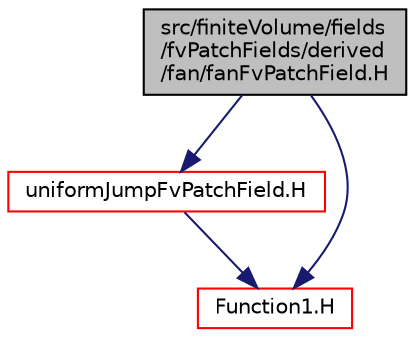 digraph "src/finiteVolume/fields/fvPatchFields/derived/fan/fanFvPatchField.H"
{
  bgcolor="transparent";
  edge [fontname="Helvetica",fontsize="10",labelfontname="Helvetica",labelfontsize="10"];
  node [fontname="Helvetica",fontsize="10",shape=record];
  Node1 [label="src/finiteVolume/fields\l/fvPatchFields/derived\l/fan/fanFvPatchField.H",height=0.2,width=0.4,color="black", fillcolor="grey75", style="filled", fontcolor="black"];
  Node1 -> Node2 [color="midnightblue",fontsize="10",style="solid",fontname="Helvetica"];
  Node2 [label="uniformJumpFvPatchField.H",height=0.2,width=0.4,color="red",URL="$a05668.html"];
  Node2 -> Node3 [color="midnightblue",fontsize="10",style="solid",fontname="Helvetica"];
  Node3 [label="Function1.H",height=0.2,width=0.4,color="red",URL="$a09027.html"];
  Node1 -> Node3 [color="midnightblue",fontsize="10",style="solid",fontname="Helvetica"];
}
